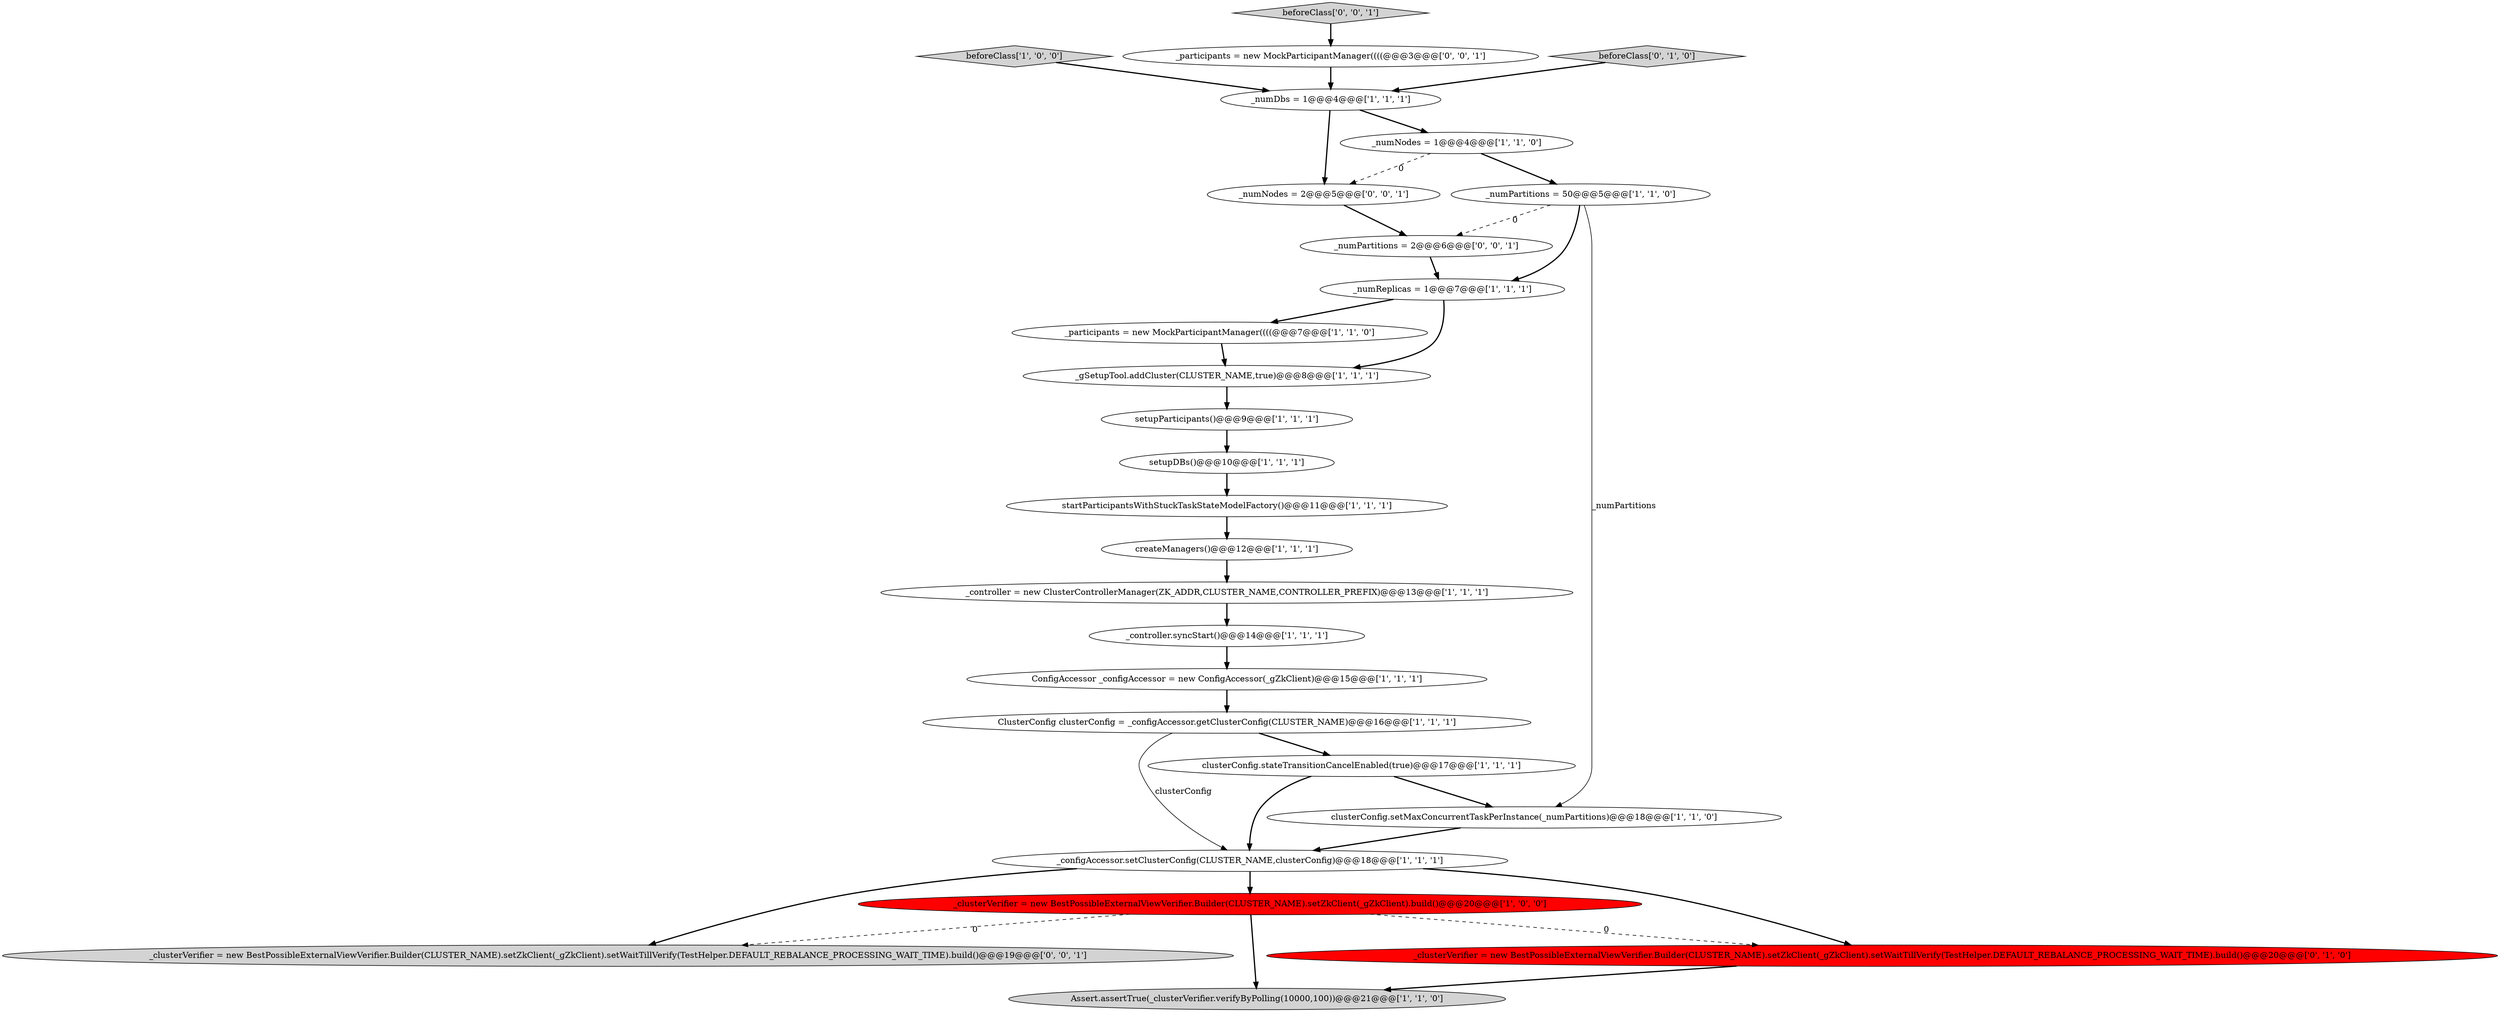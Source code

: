 digraph {
25 [style = filled, label = "_numNodes = 2@@@5@@@['0', '0', '1']", fillcolor = white, shape = ellipse image = "AAA0AAABBB3BBB"];
17 [style = filled, label = "_participants = new MockParticipantManager((((@@@7@@@['1', '1', '0']", fillcolor = white, shape = ellipse image = "AAA0AAABBB1BBB"];
2 [style = filled, label = "_gSetupTool.addCluster(CLUSTER_NAME,true)@@@8@@@['1', '1', '1']", fillcolor = white, shape = ellipse image = "AAA0AAABBB1BBB"];
10 [style = filled, label = "Assert.assertTrue(_clusterVerifier.verifyByPolling(10000,100))@@@21@@@['1', '1', '0']", fillcolor = lightgray, shape = ellipse image = "AAA0AAABBB1BBB"];
12 [style = filled, label = "beforeClass['1', '0', '0']", fillcolor = lightgray, shape = diamond image = "AAA0AAABBB1BBB"];
24 [style = filled, label = "_numPartitions = 2@@@6@@@['0', '0', '1']", fillcolor = white, shape = ellipse image = "AAA0AAABBB3BBB"];
18 [style = filled, label = "ClusterConfig clusterConfig = _configAccessor.getClusterConfig(CLUSTER_NAME)@@@16@@@['1', '1', '1']", fillcolor = white, shape = ellipse image = "AAA0AAABBB1BBB"];
26 [style = filled, label = "_clusterVerifier = new BestPossibleExternalViewVerifier.Builder(CLUSTER_NAME).setZkClient(_gZkClient).setWaitTillVerify(TestHelper.DEFAULT_REBALANCE_PROCESSING_WAIT_TIME).build()@@@19@@@['0', '0', '1']", fillcolor = lightgray, shape = ellipse image = "AAA0AAABBB3BBB"];
8 [style = filled, label = "_configAccessor.setClusterConfig(CLUSTER_NAME,clusterConfig)@@@18@@@['1', '1', '1']", fillcolor = white, shape = ellipse image = "AAA0AAABBB1BBB"];
23 [style = filled, label = "_participants = new MockParticipantManager((((@@@3@@@['0', '0', '1']", fillcolor = white, shape = ellipse image = "AAA0AAABBB3BBB"];
5 [style = filled, label = "_clusterVerifier = new BestPossibleExternalViewVerifier.Builder(CLUSTER_NAME).setZkClient(_gZkClient).build()@@@20@@@['1', '0', '0']", fillcolor = red, shape = ellipse image = "AAA1AAABBB1BBB"];
7 [style = filled, label = "setupParticipants()@@@9@@@['1', '1', '1']", fillcolor = white, shape = ellipse image = "AAA0AAABBB1BBB"];
21 [style = filled, label = "beforeClass['0', '1', '0']", fillcolor = lightgray, shape = diamond image = "AAA0AAABBB2BBB"];
11 [style = filled, label = "setupDBs()@@@10@@@['1', '1', '1']", fillcolor = white, shape = ellipse image = "AAA0AAABBB1BBB"];
19 [style = filled, label = "clusterConfig.stateTransitionCancelEnabled(true)@@@17@@@['1', '1', '1']", fillcolor = white, shape = ellipse image = "AAA0AAABBB1BBB"];
3 [style = filled, label = "_controller.syncStart()@@@14@@@['1', '1', '1']", fillcolor = white, shape = ellipse image = "AAA0AAABBB1BBB"];
1 [style = filled, label = "ConfigAccessor _configAccessor = new ConfigAccessor(_gZkClient)@@@15@@@['1', '1', '1']", fillcolor = white, shape = ellipse image = "AAA0AAABBB1BBB"];
4 [style = filled, label = "_numPartitions = 50@@@5@@@['1', '1', '0']", fillcolor = white, shape = ellipse image = "AAA0AAABBB1BBB"];
9 [style = filled, label = "_numNodes = 1@@@4@@@['1', '1', '0']", fillcolor = white, shape = ellipse image = "AAA0AAABBB1BBB"];
22 [style = filled, label = "beforeClass['0', '0', '1']", fillcolor = lightgray, shape = diamond image = "AAA0AAABBB3BBB"];
16 [style = filled, label = "_numDbs = 1@@@4@@@['1', '1', '1']", fillcolor = white, shape = ellipse image = "AAA0AAABBB1BBB"];
13 [style = filled, label = "startParticipantsWithStuckTaskStateModelFactory()@@@11@@@['1', '1', '1']", fillcolor = white, shape = ellipse image = "AAA0AAABBB1BBB"];
15 [style = filled, label = "_numReplicas = 1@@@7@@@['1', '1', '1']", fillcolor = white, shape = ellipse image = "AAA0AAABBB1BBB"];
0 [style = filled, label = "_controller = new ClusterControllerManager(ZK_ADDR,CLUSTER_NAME,CONTROLLER_PREFIX)@@@13@@@['1', '1', '1']", fillcolor = white, shape = ellipse image = "AAA0AAABBB1BBB"];
6 [style = filled, label = "clusterConfig.setMaxConcurrentTaskPerInstance(_numPartitions)@@@18@@@['1', '1', '0']", fillcolor = white, shape = ellipse image = "AAA0AAABBB1BBB"];
14 [style = filled, label = "createManagers()@@@12@@@['1', '1', '1']", fillcolor = white, shape = ellipse image = "AAA0AAABBB1BBB"];
20 [style = filled, label = "_clusterVerifier = new BestPossibleExternalViewVerifier.Builder(CLUSTER_NAME).setZkClient(_gZkClient).setWaitTillVerify(TestHelper.DEFAULT_REBALANCE_PROCESSING_WAIT_TIME).build()@@@20@@@['0', '1', '0']", fillcolor = red, shape = ellipse image = "AAA1AAABBB2BBB"];
0->3 [style = bold, label=""];
5->10 [style = bold, label=""];
23->16 [style = bold, label=""];
15->2 [style = bold, label=""];
7->11 [style = bold, label=""];
3->1 [style = bold, label=""];
5->26 [style = dashed, label="0"];
9->4 [style = bold, label=""];
4->15 [style = bold, label=""];
18->19 [style = bold, label=""];
8->26 [style = bold, label=""];
1->18 [style = bold, label=""];
16->25 [style = bold, label=""];
12->16 [style = bold, label=""];
19->6 [style = bold, label=""];
22->23 [style = bold, label=""];
19->8 [style = bold, label=""];
5->20 [style = dashed, label="0"];
20->10 [style = bold, label=""];
25->24 [style = bold, label=""];
15->17 [style = bold, label=""];
8->20 [style = bold, label=""];
17->2 [style = bold, label=""];
14->0 [style = bold, label=""];
8->5 [style = bold, label=""];
4->6 [style = solid, label="_numPartitions"];
18->8 [style = solid, label="clusterConfig"];
11->13 [style = bold, label=""];
6->8 [style = bold, label=""];
9->25 [style = dashed, label="0"];
21->16 [style = bold, label=""];
2->7 [style = bold, label=""];
4->24 [style = dashed, label="0"];
13->14 [style = bold, label=""];
16->9 [style = bold, label=""];
24->15 [style = bold, label=""];
}
